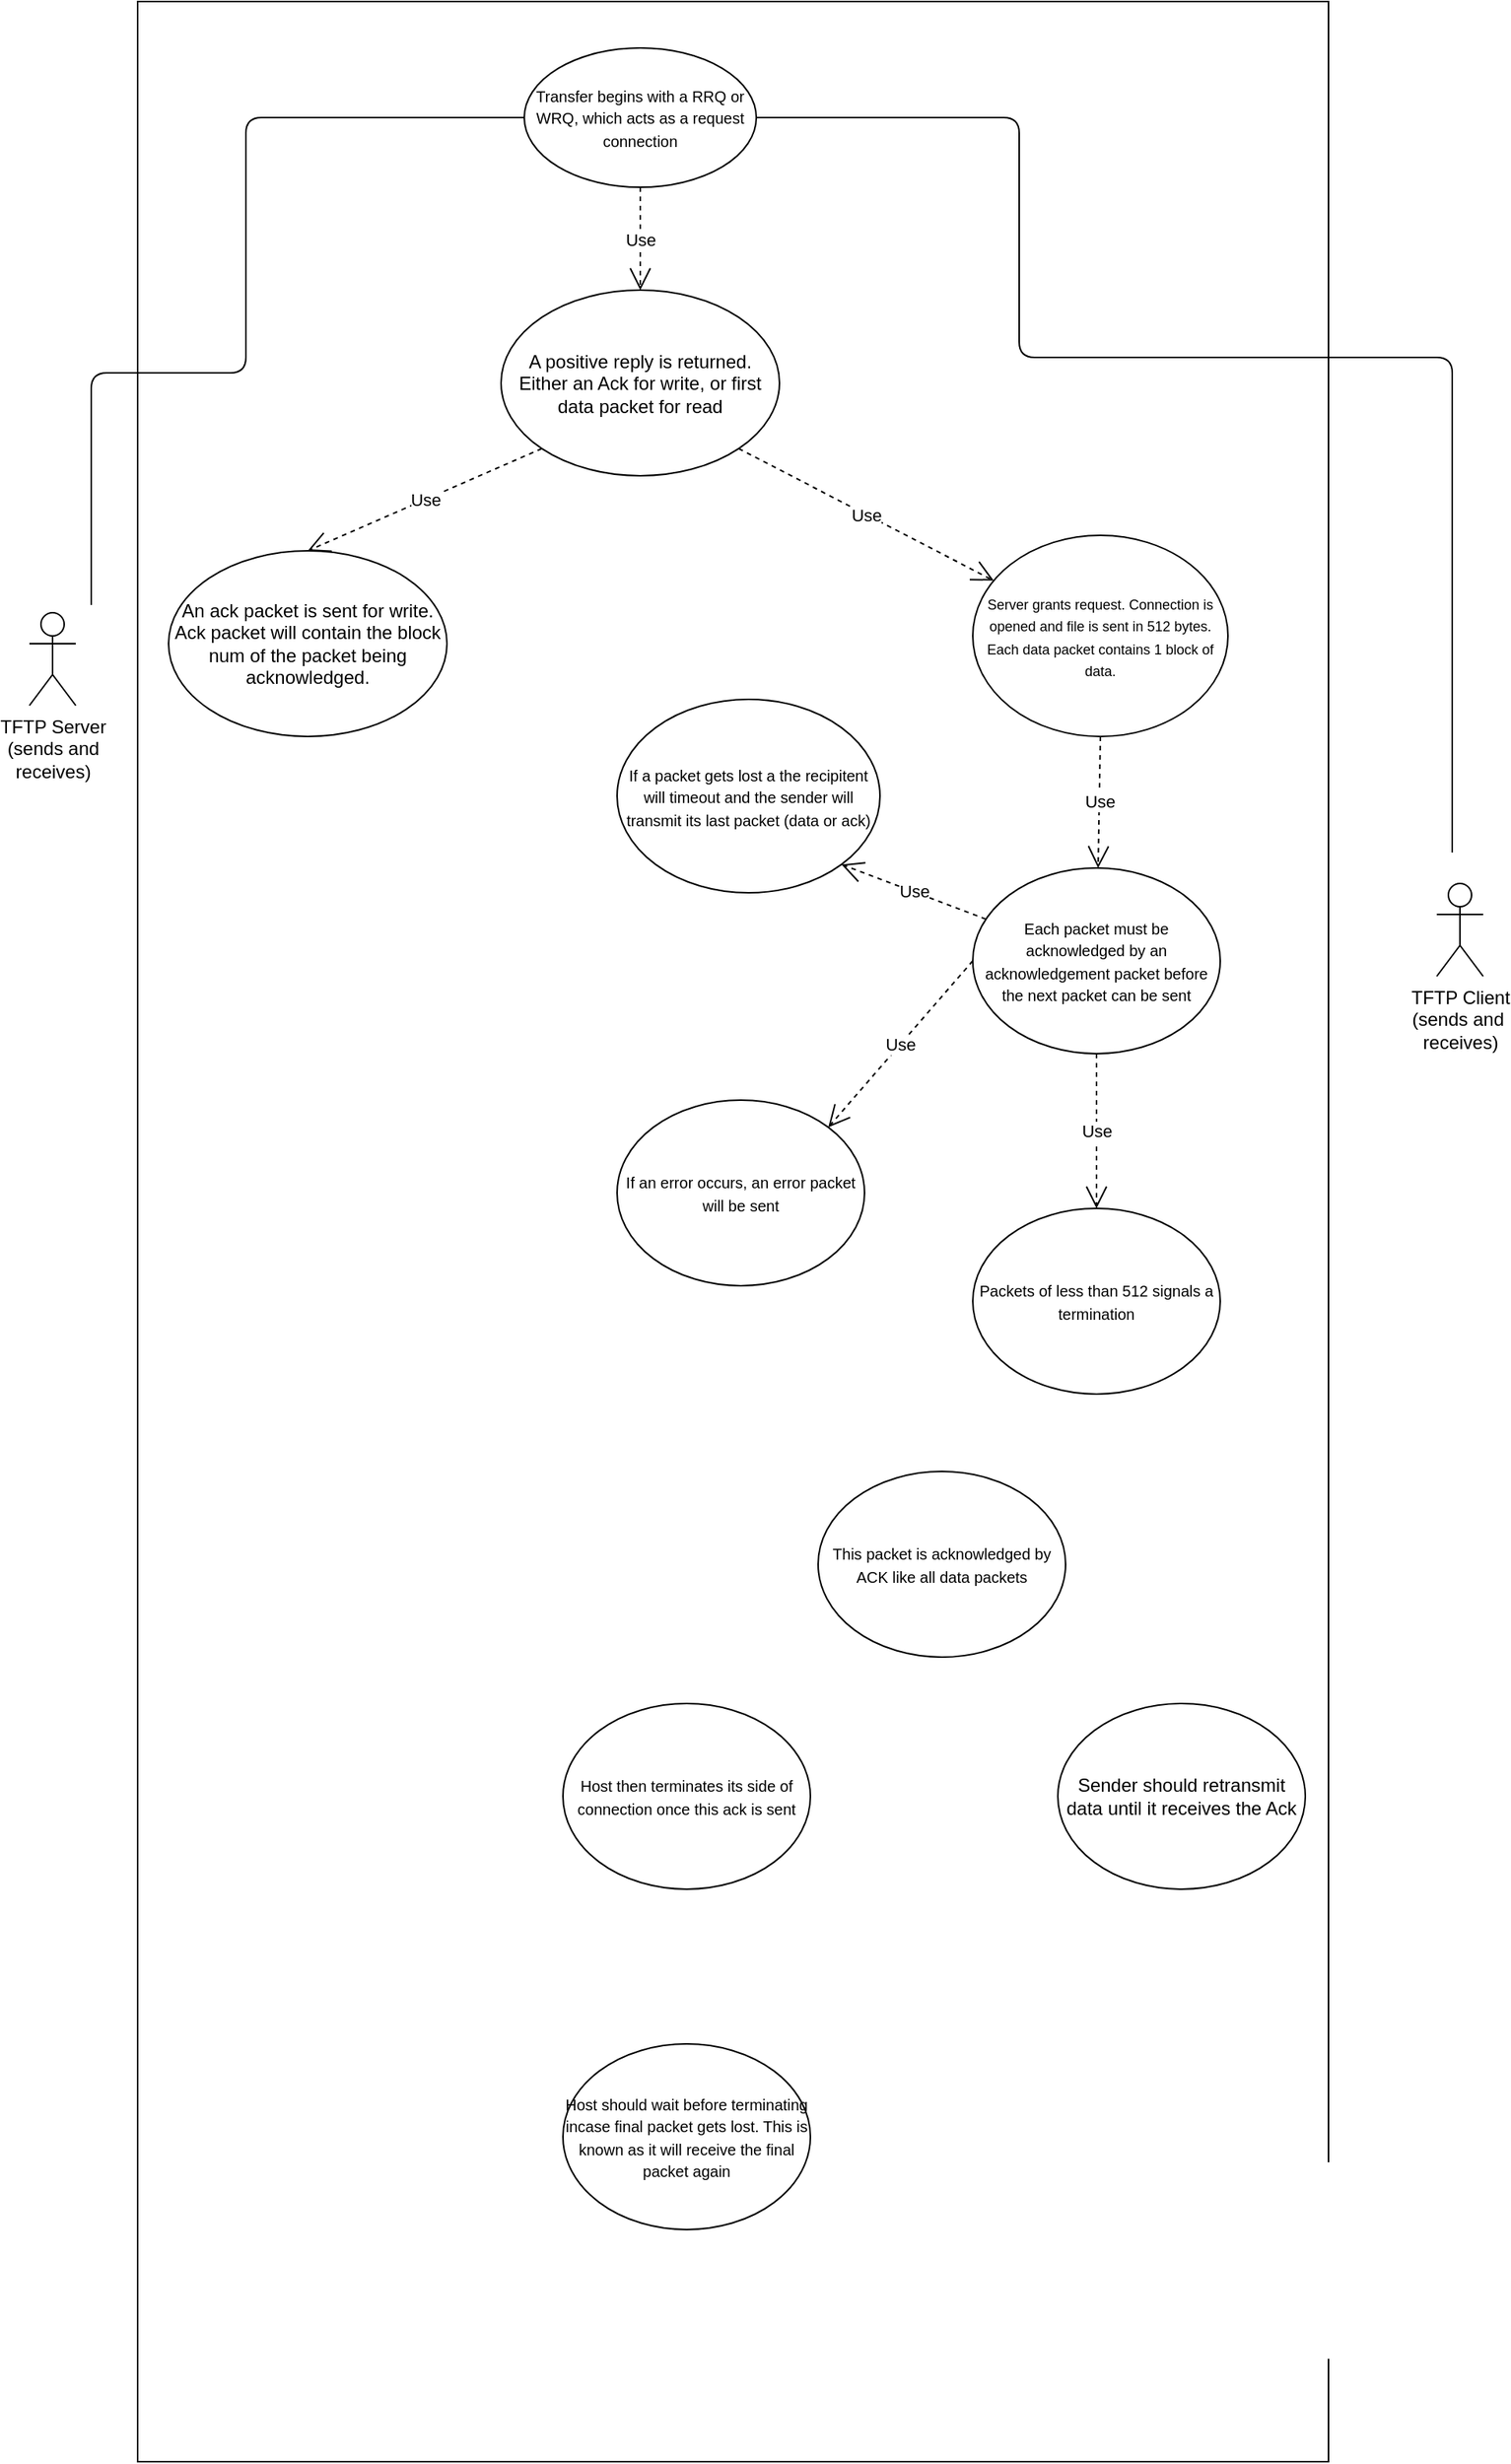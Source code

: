 <mxfile version="10.6.6" type="github"><diagram id="8WvEkjwii8oPMGirg9OZ" name="Page-1"><mxGraphModel dx="773" dy="900" grid="1" gridSize="10" guides="1" tooltips="1" connect="1" arrows="1" fold="1" page="1" pageScale="1" pageWidth="850" pageHeight="1100" math="0" shadow="0"><root><mxCell id="0"/><mxCell id="1" parent="0"/><mxCell id="wTC4rTAF9Z5WhaN4-giU-2" value="" style="rounded=0;whiteSpace=wrap;html=1;" parent="1" vertex="1"><mxGeometry x="100" y="20" width="770" height="1590" as="geometry"/></mxCell><mxCell id="wTC4rTAF9Z5WhaN4-giU-3" value="TFTP Server&lt;br&gt;(sends and &lt;br&gt;receives)&lt;br&gt;" style="shape=umlActor;verticalLabelPosition=bottom;labelBackgroundColor=#ffffff;verticalAlign=top;html=1;outlineConnect=0;" parent="1" vertex="1"><mxGeometry x="30" y="415" width="30" height="60" as="geometry"/></mxCell><mxCell id="wTC4rTAF9Z5WhaN4-giU-4" value="TFTP Client&lt;br&gt;(sends and&amp;nbsp;&lt;br&gt;receives)&lt;br&gt;" style="shape=umlActor;verticalLabelPosition=bottom;labelBackgroundColor=#ffffff;verticalAlign=top;html=1;outlineConnect=0;" parent="1" vertex="1"><mxGeometry x="940" y="590" width="30" height="60" as="geometry"/></mxCell><mxCell id="wTC4rTAF9Z5WhaN4-giU-5" value="&lt;font style=&quot;font-size: 10px&quot;&gt;Transfer begins with a RRQ or WRQ, which acts as a request connection&lt;/font&gt;" style="ellipse;whiteSpace=wrap;html=1;" parent="1" vertex="1"><mxGeometry x="350" y="50" width="150" height="90" as="geometry"/></mxCell><mxCell id="wTC4rTAF9Z5WhaN4-giU-6" value="&lt;font style=&quot;font-size: 9px&quot;&gt;Server grants request. Connection is opened and file is sent in 512 bytes. Each data packet contains 1 block of data.&lt;/font&gt;" style="ellipse;whiteSpace=wrap;html=1;" parent="1" vertex="1"><mxGeometry x="640" y="365" width="165" height="130" as="geometry"/></mxCell><mxCell id="wTC4rTAF9Z5WhaN4-giU-7" value="&lt;span style=&quot;font-size: 10px&quot;&gt;Each packet must be acknowledged by an acknowledgement&amp;nbsp;packet before the next packet can be sent&lt;/span&gt;" style="ellipse;whiteSpace=wrap;html=1;" parent="1" vertex="1"><mxGeometry x="640" y="580" width="160" height="120" as="geometry"/></mxCell><mxCell id="wTC4rTAF9Z5WhaN4-giU-8" value="&lt;span style=&quot;font-size: 10px&quot;&gt;Packets of less than 512 signals a termination&lt;/span&gt;" style="ellipse;whiteSpace=wrap;html=1;" parent="1" vertex="1"><mxGeometry x="640" y="800" width="160" height="120" as="geometry"/></mxCell><mxCell id="wTC4rTAF9Z5WhaN4-giU-9" value="&lt;span style=&quot;font-size: 10px&quot;&gt;If a packet gets lost a the recipitent will timeout and the sender will transmit its last packet (data or ack)&lt;/span&gt;" style="ellipse;whiteSpace=wrap;html=1;" parent="1" vertex="1"><mxGeometry x="410" y="471" width="170" height="125" as="geometry"/></mxCell><mxCell id="wTC4rTAF9Z5WhaN4-giU-10" value="&lt;span style=&quot;font-size: 10px&quot;&gt;If an error occurs, an error packet will be sent&lt;/span&gt;" style="ellipse;whiteSpace=wrap;html=1;" parent="1" vertex="1"><mxGeometry x="410" y="730" width="160" height="120" as="geometry"/></mxCell><mxCell id="wTC4rTAF9Z5WhaN4-giU-11" value="" style="endArrow=none;html=1;entryX=0;entryY=0.5;entryDx=0;entryDy=0;" parent="1" target="wTC4rTAF9Z5WhaN4-giU-5" edge="1"><mxGeometry width="50" height="50" relative="1" as="geometry"><mxPoint x="70" y="410" as="sourcePoint"/><mxPoint x="60" y="920" as="targetPoint"/><Array as="points"><mxPoint x="70" y="260"/><mxPoint x="170" y="260"/><mxPoint x="170" y="95"/></Array></mxGeometry></mxCell><mxCell id="wTC4rTAF9Z5WhaN4-giU-12" value="" style="endArrow=none;html=1;entryX=1;entryY=0.5;entryDx=0;entryDy=0;" parent="1" target="wTC4rTAF9Z5WhaN4-giU-5" edge="1"><mxGeometry width="50" height="50" relative="1" as="geometry"><mxPoint x="950" y="570" as="sourcePoint"/><mxPoint x="360" y="105" as="targetPoint"/><Array as="points"><mxPoint x="950" y="250"/><mxPoint x="670" y="250"/><mxPoint x="670" y="95"/></Array></mxGeometry></mxCell><mxCell id="wTC4rTAF9Z5WhaN4-giU-13" value="A positive reply is returned. Either an Ack for write, or first data packet for read" style="ellipse;whiteSpace=wrap;html=1;" parent="1" vertex="1"><mxGeometry x="335" y="206.5" width="180" height="120" as="geometry"/></mxCell><mxCell id="3yfbGPFvM8w9pXca8p1F-1" value="An ack packet is sent for write. Ack packet will contain the block num of the packet being acknowledged." style="ellipse;whiteSpace=wrap;html=1;" vertex="1" parent="1"><mxGeometry x="120" y="375" width="180" height="120" as="geometry"/></mxCell><mxCell id="3yfbGPFvM8w9pXca8p1F-2" value="Use" style="endArrow=open;endSize=12;dashed=1;html=1;exitX=0.5;exitY=1;exitDx=0;exitDy=0;entryX=0.5;entryY=0;entryDx=0;entryDy=0;" edge="1" parent="1" source="wTC4rTAF9Z5WhaN4-giU-5" target="wTC4rTAF9Z5WhaN4-giU-13"><mxGeometry width="160" relative="1" as="geometry"><mxPoint x="10" y="920" as="sourcePoint"/><mxPoint x="170" y="920" as="targetPoint"/></mxGeometry></mxCell><mxCell id="3yfbGPFvM8w9pXca8p1F-3" value="Use" style="endArrow=open;endSize=12;dashed=1;html=1;exitX=0;exitY=1;exitDx=0;exitDy=0;entryX=0.5;entryY=0;entryDx=0;entryDy=0;" edge="1" parent="1" source="wTC4rTAF9Z5WhaN4-giU-13" target="3yfbGPFvM8w9pXca8p1F-1"><mxGeometry width="160" relative="1" as="geometry"><mxPoint y="180" as="sourcePoint"/><mxPoint y="246.667" as="targetPoint"/></mxGeometry></mxCell><mxCell id="3yfbGPFvM8w9pXca8p1F-4" value="Use" style="endArrow=open;endSize=12;dashed=1;html=1;exitX=1;exitY=1;exitDx=0;exitDy=0;" edge="1" parent="1" source="wTC4rTAF9Z5WhaN4-giU-13" target="wTC4rTAF9Z5WhaN4-giU-6"><mxGeometry width="160" relative="1" as="geometry"><mxPoint x="50" y="170" as="sourcePoint"/><mxPoint x="50" y="236.667" as="targetPoint"/></mxGeometry></mxCell><mxCell id="3yfbGPFvM8w9pXca8p1F-5" value="Use" style="endArrow=open;endSize=12;dashed=1;html=1;exitX=0.5;exitY=1;exitDx=0;exitDy=0;" edge="1" parent="1" source="wTC4rTAF9Z5WhaN4-giU-6" target="wTC4rTAF9Z5WhaN4-giU-7"><mxGeometry width="160" relative="1" as="geometry"><mxPoint x="30" y="170" as="sourcePoint"/><mxPoint x="106.104" y="241.676" as="targetPoint"/></mxGeometry></mxCell><mxCell id="3yfbGPFvM8w9pXca8p1F-6" value="Use" style="endArrow=open;endSize=12;dashed=1;html=1;exitX=0.5;exitY=1;exitDx=0;exitDy=0;" edge="1" parent="1" source="wTC4rTAF9Z5WhaN4-giU-7" target="wTC4rTAF9Z5WhaN4-giU-8"><mxGeometry width="160" relative="1" as="geometry"><mxPoint x="40" y="240" as="sourcePoint"/><mxPoint x="38.69" y="325.002" as="targetPoint"/></mxGeometry></mxCell><mxCell id="3yfbGPFvM8w9pXca8p1F-7" value="Use" style="endArrow=open;endSize=12;dashed=1;html=1;exitX=0;exitY=0.5;exitDx=0;exitDy=0;entryX=1;entryY=0;entryDx=0;entryDy=0;" edge="1" parent="1" source="wTC4rTAF9Z5WhaN4-giU-7" target="wTC4rTAF9Z5WhaN4-giU-10"><mxGeometry width="160" relative="1" as="geometry"><mxPoint x="60" y="150" as="sourcePoint"/><mxPoint x="58.69" y="235.002" as="targetPoint"/></mxGeometry></mxCell><mxCell id="3yfbGPFvM8w9pXca8p1F-9" value="Use" style="endArrow=open;endSize=12;dashed=1;html=1;entryX=1;entryY=1;entryDx=0;entryDy=0;" edge="1" parent="1" source="wTC4rTAF9Z5WhaN4-giU-7" target="wTC4rTAF9Z5WhaN4-giU-9"><mxGeometry width="160" relative="1" as="geometry"><mxPoint x="40" y="200" as="sourcePoint"/><mxPoint x="-10" y="160.667" as="targetPoint"/></mxGeometry></mxCell><mxCell id="3yfbGPFvM8w9pXca8p1F-10" value="&lt;span style=&quot;font-size: 10px&quot;&gt;This packet is acknowledged by ACK like all data packets&lt;/span&gt;" style="ellipse;whiteSpace=wrap;html=1;" vertex="1" parent="1"><mxGeometry x="540" y="970" width="160" height="120" as="geometry"/></mxCell><mxCell id="3yfbGPFvM8w9pXca8p1F-11" value="&lt;span style=&quot;font-size: 10px&quot;&gt;Host then terminates its side of connection once this ack is sent&lt;/span&gt;" style="ellipse;whiteSpace=wrap;html=1;" vertex="1" parent="1"><mxGeometry x="375" y="1120" width="160" height="120" as="geometry"/></mxCell><mxCell id="3yfbGPFvM8w9pXca8p1F-12" value="&lt;span style=&quot;font-size: 10px&quot;&gt;Host should wait before terminating incase final packet gets lost. This is known as it will receive the final packet again&lt;/span&gt;" style="ellipse;whiteSpace=wrap;html=1;" vertex="1" parent="1"><mxGeometry x="375" y="1340" width="160" height="120" as="geometry"/></mxCell><mxCell id="3yfbGPFvM8w9pXca8p1F-13" value="Sender should retransmit data until it receives the Ack" style="ellipse;whiteSpace=wrap;html=1;" vertex="1" parent="1"><mxGeometry x="695" y="1120" width="160" height="120" as="geometry"/></mxCell></root></mxGraphModel></diagram></mxfile>